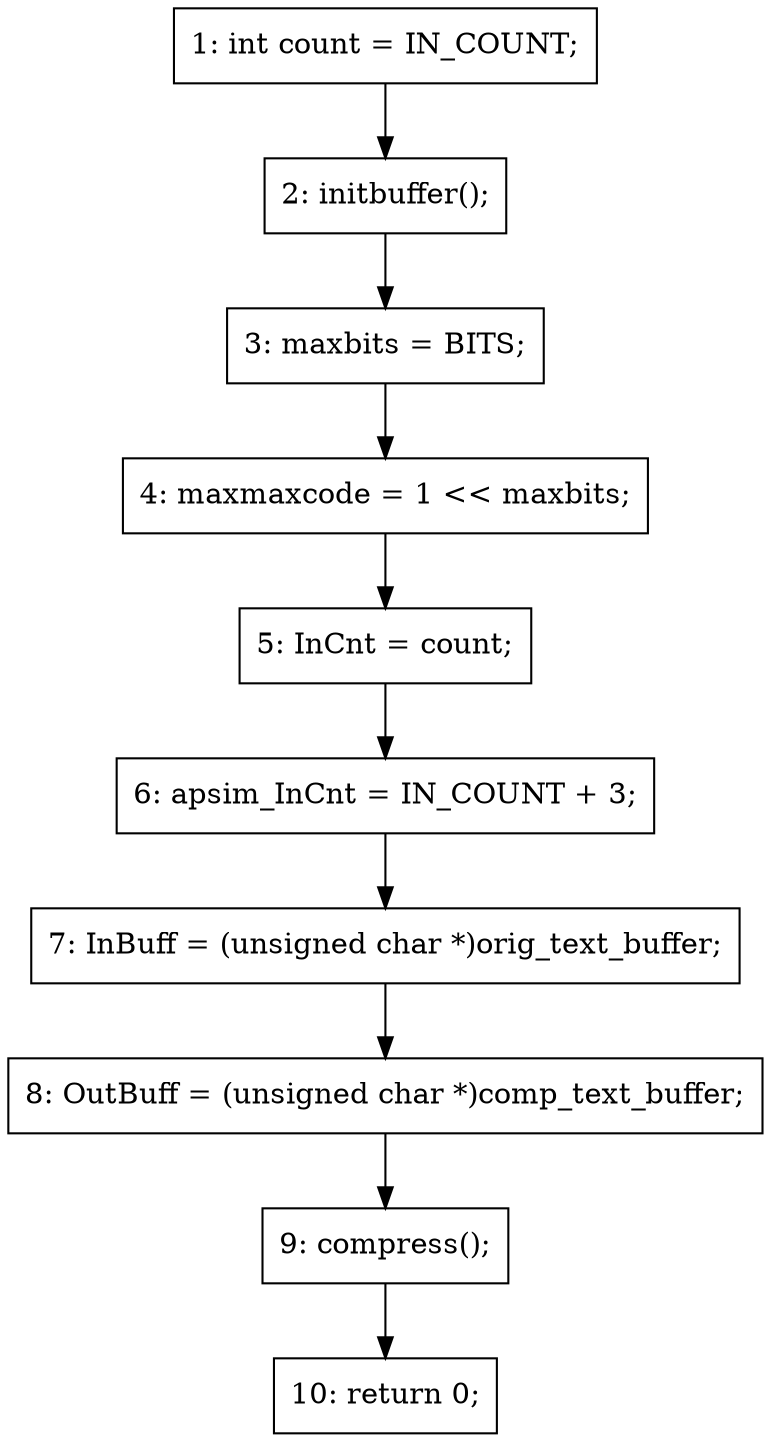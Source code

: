 digraph main_CFG {
    node [shape=box];
    N1 [label="1: int count = IN_COUNT;"];
    N2 [label="2: initbuffer();"];
    N3 [label="3: maxbits = BITS;"];
    N4 [label="4: maxmaxcode = 1 << maxbits;"];
    N5 [label="5: InCnt = count;"];
    N6 [label="6: apsim_InCnt = IN_COUNT + 3;"];
    N7 [label="7: InBuff = (unsigned char *)orig_text_buffer;"];
    N8 [label="8: OutBuff = (unsigned char *)comp_text_buffer;"];
    N9 [label="9: compress();"];
    N10 [label="10: return 0;"];
    N1 -> N2 -> N3 -> N4 -> N5 -> N6 -> N7 -> N8 -> N9 -> N10;
}